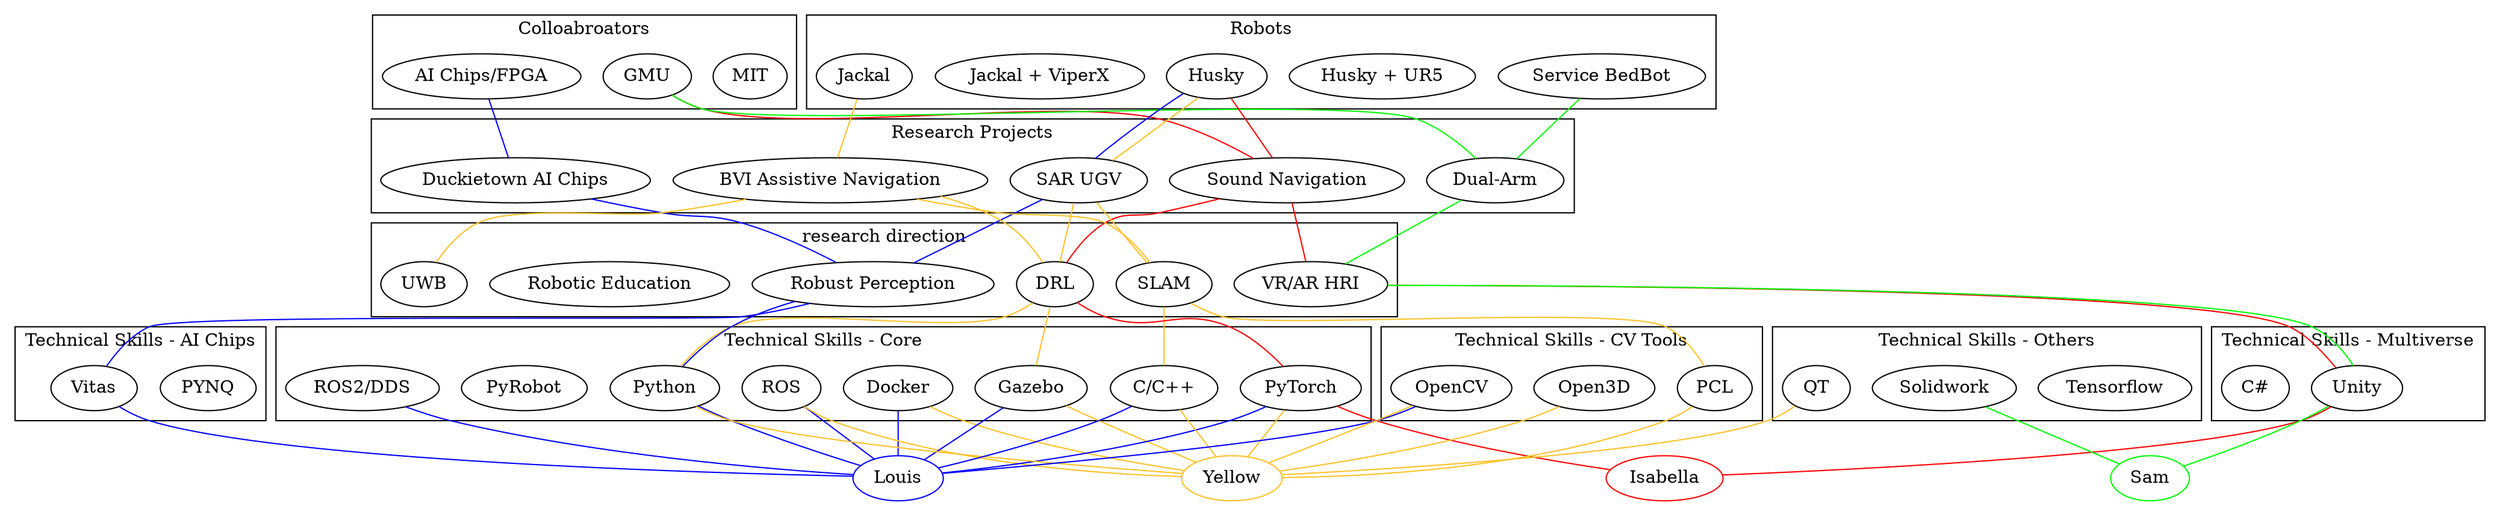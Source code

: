 
graph {
subgraph cluster_A {
label = "Colloabroators" ;
"MIT" "GMU" "AI Chips/FPGA"
}

subgraph cluster_A1 {
label = "Robots" ;
"Husky" "Husky + UR5" "Jackal" "Jackal + ViperX" "Service BedBot"
}

subgraph cluster_B{
label = "Research Projects" ;
"Duckietown AI Chips" "Sound Navigation" "Dual-Arm" "SAR UGV" "BVI Assistive Navigation"

}

subgraph cluster_C{
label = "research direction";
"SLAM" "DRL" "Robust Perception" "VR/AR HRI" "Robotic Education" "UWB"
}

subgraph cluster_D{
label = "Technical Skills - Core" ;
"Docker" "ROS" "ROS2/DDS" "Gazebo" "PyTorch" "Python" "PyRobot" "C/C++"
}

subgraph cluster_D1{
label = "Technical Skills - Multiverse" ;
"Unity" "C#"
}

subgraph cluster_D2{
label = "Technical Skills - AI Chips" ;
 "PYNQ" "Vitas"
}

subgraph cluster_D3{
label = "Technical Skills - CV Tools" ;
 "OpenCV" "Open3D" "PCL"
}

subgraph cluster_D4{
label = "Technical Skills - Others" ;
"ROS" "ROS2/DDS" "Tensorflow" "Solidwork" "QT"
}

"Isabella" [color=red];
"GMU" -- "Sound Navigation" -- "VR/AR HRI" -- "Unity" -- "Isabella"[color=red];
"Husky" --  "Sound Navigation" -- "DRL" -- "PyTorch" -- "Isabella"[color=red];


"Sam" [color=green];
"GMU" -- "Dual-Arm" -- "VR/AR HRI" -- "Unity" -- "Sam"[color=green];
"Service BedBot" --  "Dual-Arm" [color=green];
"Solidwork" -- "Sam"[color=green];

"Louis" [color=blue];
"AI Chips/FPGA" -- "Duckietown AI Chips" -- "Robust Perception" -- "Vitas" -- "Louis"[color=blue];
"Python" -- "Robust Perception"[color=blue];
"Husky" -- "SAR UGV" -- "Robust Perception"[color=blue];
"OpenCV" -- "Louis"[color=blue]; "ROS" -- "Louis"[color=blue]; "Docker" -- "Louis"[color=blue]; "C/C++" -- "Louis"[color=blue]; "Python" -- "Louis"[color=blue]; "ROS2/DDS" -- "Louis"[color=blue]; "Gazebo" -- "Louis"[color=blue]; "PyTorch" -- "Louis"[color=blue];

"Yellow" [color=goldenrod1];
"Jackal" -- "BVI Assistive Navigation" -- "DRL"[color=goldenrod1] ;
            "BVI Assistive Navigation" -- "SLAM" -- "PCL"[color=goldenrod1] ;"SLAM" -- "C/C++"[color=goldenrod1] ;
            "BVI Assistive Navigation" -- "UWB"[color=goldenrod1] ;
"Husky" -- "SAR UGV" -- "DRL"[color=goldenrod1];"DRL" -- "Gazebo"[color=goldenrod1];"DRL" -- "Python"[color=goldenrod1];
           "SAR UGV" -- "SLAM"[color=goldenrod1];
"C/C++" -- "Yellow"[color=goldenrod1] ;"Python" -- "Yellow"[color=goldenrod1] ;"PyTorch" -- "Yellow"[color=goldenrod1] ;"Gazebo" -- "Yellow"[color=goldenrod1] ;"ROS" -- "Yellow"[color=goldenrod1] ;"Docker" -- "Yellow"[color=goldenrod1] ;"QT" -- "Yellow"[color=goldenrod1] ;"OpenCV" -- "Yellow"[color=goldenrod1] ;"Open3D" -- "Yellow"[color=goldenrod1] ;"PCL" -- "Yellow"[color=goldenrod1] ;
}
